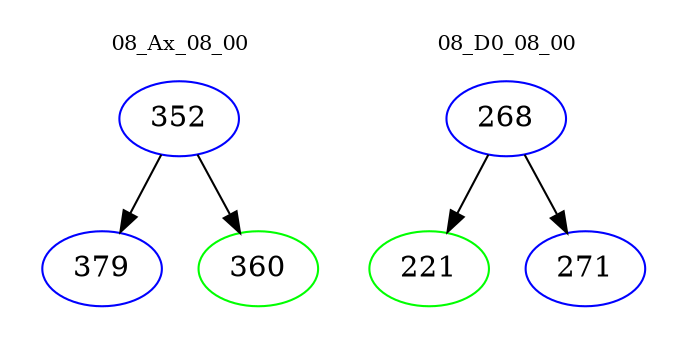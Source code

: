 digraph{
subgraph cluster_0 {
color = white
label = "08_Ax_08_00";
fontsize=10;
T0_352 [label="352", color="blue"]
T0_352 -> T0_379 [color="black"]
T0_379 [label="379", color="blue"]
T0_352 -> T0_360 [color="black"]
T0_360 [label="360", color="green"]
}
subgraph cluster_1 {
color = white
label = "08_D0_08_00";
fontsize=10;
T1_268 [label="268", color="blue"]
T1_268 -> T1_221 [color="black"]
T1_221 [label="221", color="green"]
T1_268 -> T1_271 [color="black"]
T1_271 [label="271", color="blue"]
}
}
